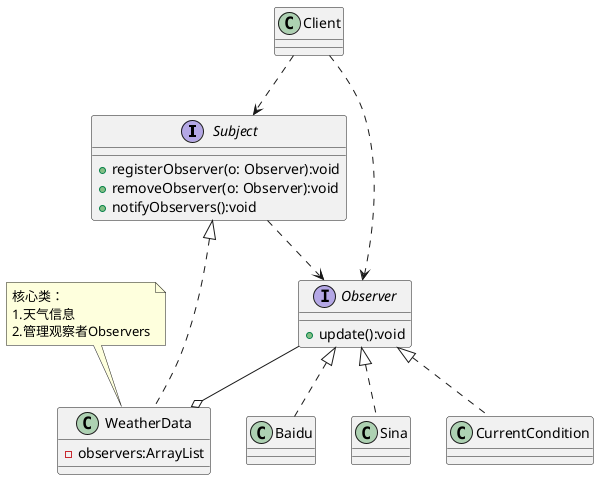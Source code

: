 @startuml
'https://plantuml.com/class-diagram

interface  Subject
{
    +registerObserver(o: Observer):void
    +removeObserver(o: Observer):void
    +notifyObservers():void
}
class WeatherData implements Subject{
    -observers:ArrayList
}
note top of WeatherData:核心类：\n1.天气信息 \n2.管理观察者Observers
interface Observer{
    +update():void
}
class Baidu implements Observer{
}
class Sina implements Observer{
}
class CurrentCondition implements Observer{
}
class Client
Client ..> Subject
Client ..> Observer
Subject ..> Observer
Observer --o WeatherData

@enduml